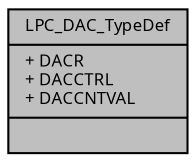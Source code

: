 digraph "LPC_DAC_TypeDef"
{
  edge [fontname="Sans",fontsize="8",labelfontname="Sans",labelfontsize="8"];
  node [fontname="Sans",fontsize="8",shape=record];
  Node1 [label="{LPC_DAC_TypeDef\n|+ DACR\l+ DACCTRL\l+ DACCNTVAL\l|}",height=0.2,width=0.4,color="black", fillcolor="grey75", style="filled", fontcolor="black"];
}
